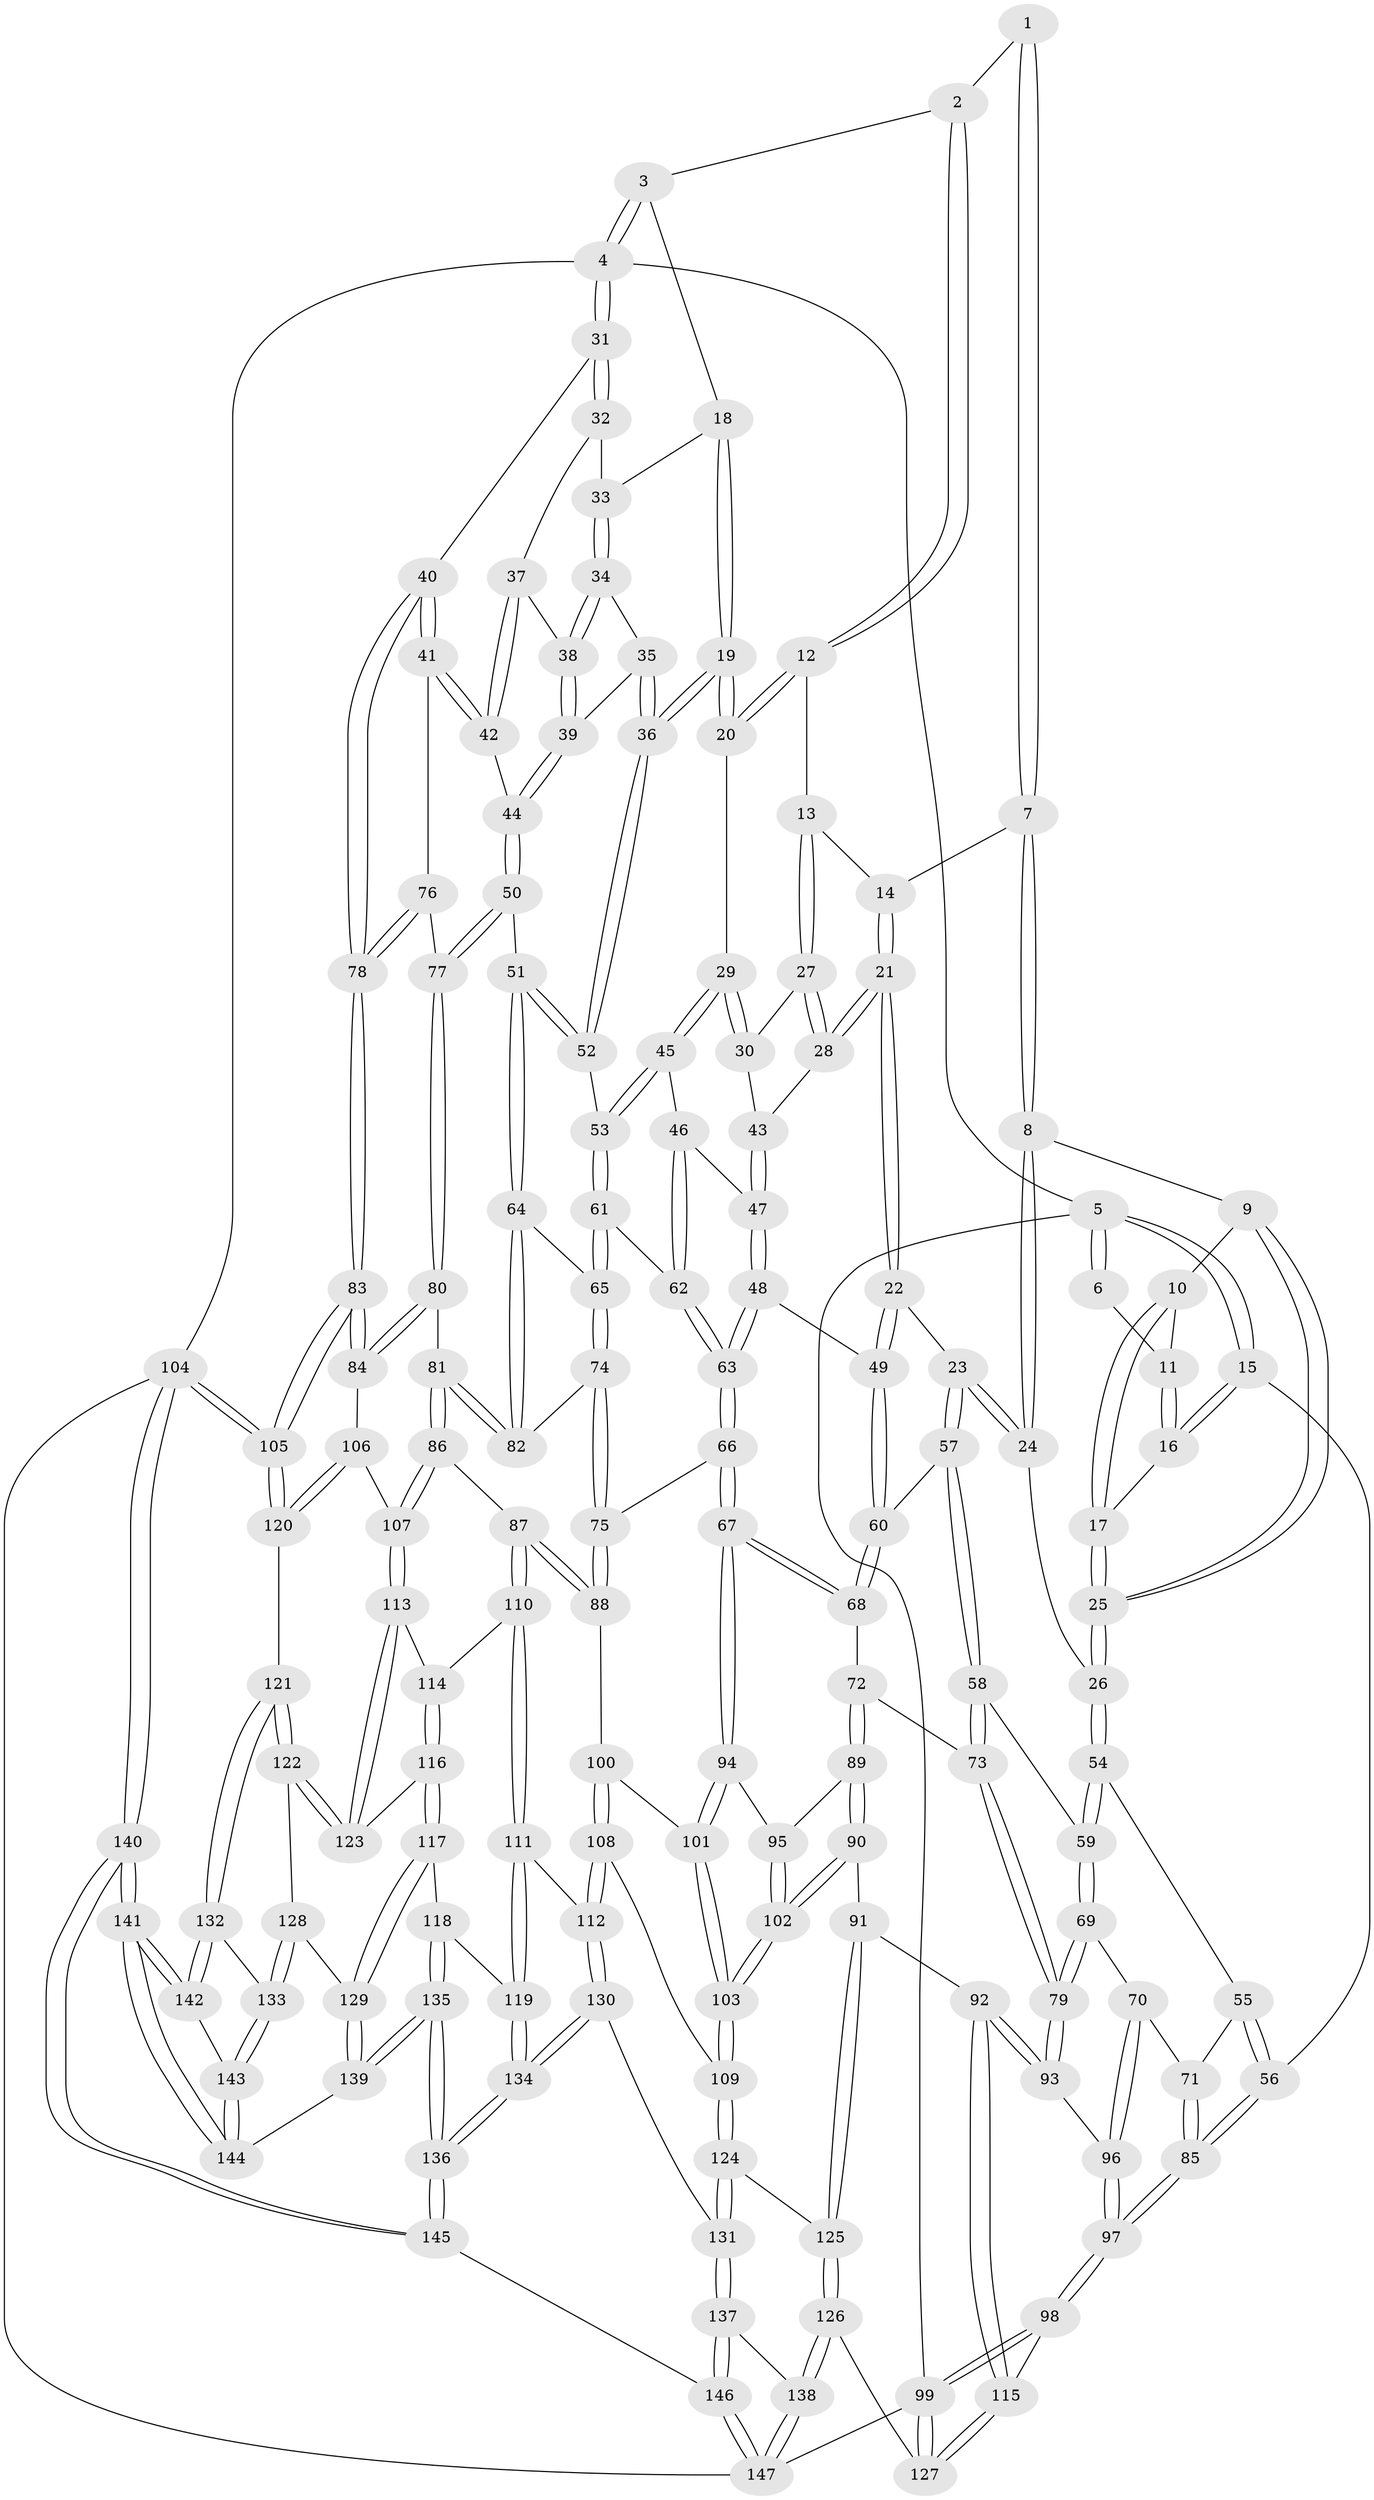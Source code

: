 // Generated by graph-tools (version 1.1) at 2025/27/03/09/25 03:27:07]
// undirected, 147 vertices, 364 edges
graph export_dot {
graph [start="1"]
  node [color=gray90,style=filled];
  1 [pos="+0.29909663754552457+0"];
  2 [pos="+0.5879712612583244+0"];
  3 [pos="+0.8122543826059649+0"];
  4 [pos="+1+0"];
  5 [pos="+0+0"];
  6 [pos="+0.1968542801105609+0"];
  7 [pos="+0.337015185974128+0.009174526045626435"];
  8 [pos="+0.25494608226994614+0.08176101091868836"];
  9 [pos="+0.19917648573167418+0.0809738854911559"];
  10 [pos="+0.16987521702395644+0"];
  11 [pos="+0.1619424212582756+0"];
  12 [pos="+0.5436742648027222+0.023121314256376372"];
  13 [pos="+0.4991511152149869+0.06562653879880782"];
  14 [pos="+0.34775832611612956+0.024310775881595827"];
  15 [pos="+0+0"];
  16 [pos="+0.08085011800898326+0.08907290882963018"];
  17 [pos="+0.11743176208889988+0.1387740361845665"];
  18 [pos="+0.8083486413999689+0"];
  19 [pos="+0.719032809399533+0.12133978413661835"];
  20 [pos="+0.6438596149779879+0.12520621108955776"];
  21 [pos="+0.37003236241892185+0.1420827519761203"];
  22 [pos="+0.3645952051217405+0.15754387466649475"];
  23 [pos="+0.27773105410013516+0.20228859284457823"];
  24 [pos="+0.2678428185575642+0.19424731488313535"];
  25 [pos="+0.12924383963224875+0.15711549805377786"];
  26 [pos="+0.12972040096965132+0.16499785470104988"];
  27 [pos="+0.49809472112801106+0.07185718811896098"];
  28 [pos="+0.3831689425626034+0.1399063304568446"];
  29 [pos="+0.6157077023951091+0.15002533090137626"];
  30 [pos="+0.5021911128828048+0.1318444527778824"];
  31 [pos="+1+0.0718712599206598"];
  32 [pos="+1+0.09346394452807938"];
  33 [pos="+0.8738141906725998+0.0422579894571582"];
  34 [pos="+0.8803656539475485+0.06889988004866142"];
  35 [pos="+0.8317672321351874+0.1604556860651997"];
  36 [pos="+0.744066862309598+0.18737838638538082"];
  37 [pos="+0.9499126952790445+0.14737228795146667"];
  38 [pos="+0.9020007190315549+0.1395895186426456"];
  39 [pos="+0.8957145983205045+0.15629571930292382"];
  40 [pos="+1+0.26561102883315457"];
  41 [pos="+1+0.2665412913543756"];
  42 [pos="+1+0.26320079369843913"];
  43 [pos="+0.4942935076981735+0.15010686332577367"];
  44 [pos="+0.8859917252502117+0.27995946427506435"];
  45 [pos="+0.5933709915686242+0.19406389622511708"];
  46 [pos="+0.5081565513100956+0.22475337546307578"];
  47 [pos="+0.497111803289233+0.22195367704462912"];
  48 [pos="+0.4458918837736957+0.2511466526109313"];
  49 [pos="+0.4386359028636773+0.2524216269244176"];
  50 [pos="+0.8519431338520304+0.3003046320417205"];
  51 [pos="+0.8122315258536236+0.29680803761740465"];
  52 [pos="+0.7503047216706683+0.21895941400311889"];
  53 [pos="+0.6306997395736567+0.2739252125986023"];
  54 [pos="+0.0904282189217821+0.2304848067864103"];
  55 [pos="+0.030349692936651546+0.25259716615964656"];
  56 [pos="+0+0.23564155326252495"];
  57 [pos="+0.27881173768347145+0.2904490054505114"];
  58 [pos="+0.26728394203675887+0.30317437485086435"];
  59 [pos="+0.19923943556597398+0.3308776853356492"];
  60 [pos="+0.3939379637502629+0.306696534156593"];
  61 [pos="+0.6116575307427548+0.30967702400083447"];
  62 [pos="+0.58236955464011+0.3160993802712081"];
  63 [pos="+0.5340443049256701+0.367288668845048"];
  64 [pos="+0.784099847880375+0.3294932849446726"];
  65 [pos="+0.6601949830320589+0.35725268458021925"];
  66 [pos="+0.5135073612848425+0.4194691112226883"];
  67 [pos="+0.47146843999830157+0.44132828535605273"];
  68 [pos="+0.4242090622863103+0.41919578656919215"];
  69 [pos="+0.157762974252895+0.44114955467469136"];
  70 [pos="+0.10329394693839648+0.4323710656416454"];
  71 [pos="+0.08428543500811206+0.418723692035558"];
  72 [pos="+0.3737607053920264+0.43478445468294297"];
  73 [pos="+0.32215693269340384+0.4277512628130297"];
  74 [pos="+0.649364868890566+0.4390414523972816"];
  75 [pos="+0.6337997019228881+0.4620575395411451"];
  76 [pos="+0.9641354451049478+0.3861927113333878"];
  77 [pos="+0.9000314544137669+0.41031100472370735"];
  78 [pos="+1+0.5377194936170032"];
  79 [pos="+0.1984042942314762+0.5019852601201474"];
  80 [pos="+0.9149236548534138+0.5263758285004173"];
  81 [pos="+0.8019186529777155+0.5379884964583739"];
  82 [pos="+0.7636335239590718+0.41657970699491503"];
  83 [pos="+1+0.6151263394800474"];
  84 [pos="+0.9267626785823669+0.5326951939683818"];
  85 [pos="+0+0.406809131339512"];
  86 [pos="+0.7409207547739886+0.5804245268822487"];
  87 [pos="+0.7095114061114366+0.5884475356447294"];
  88 [pos="+0.6647331925364586+0.5604128556422504"];
  89 [pos="+0.35458073817818253+0.49787419091618546"];
  90 [pos="+0.27498193894058065+0.6377974407432715"];
  91 [pos="+0.26742208341328194+0.6362509170924219"];
  92 [pos="+0.2190720813577466+0.6240893028495379"];
  93 [pos="+0.2118636220336982+0.6133158577127747"];
  94 [pos="+0.4728786164883271+0.4844934534616792"];
  95 [pos="+0.40658699370860674+0.5391147625671212"];
  96 [pos="+0+0.5830441446438697"];
  97 [pos="+0+0.6220030756789621"];
  98 [pos="+0+0.6558672542647691"];
  99 [pos="+0+0.7810860353265862"];
  100 [pos="+0.5404448250558472+0.5883344620509433"];
  101 [pos="+0.507172360914514+0.5621695974533205"];
  102 [pos="+0.31519390211139237+0.6551725687391416"];
  103 [pos="+0.3304522842657481+0.6666281195480686"];
  104 [pos="+1+1"];
  105 [pos="+1+0.7335012923672302"];
  106 [pos="+0.8523247244933563+0.7128905516223174"];
  107 [pos="+0.8453849408958705+0.7123654763961705"];
  108 [pos="+0.516443666864608+0.7203804922068844"];
  109 [pos="+0.3711358961705509+0.7188655081737534"];
  110 [pos="+0.6858558529815852+0.6819985930992151"];
  111 [pos="+0.5939079491676328+0.751486103791249"];
  112 [pos="+0.5466758239399261+0.7455356659325547"];
  113 [pos="+0.8217944962823535+0.729533161644778"];
  114 [pos="+0.708535890674089+0.7082424448689427"];
  115 [pos="+0.14744617797167656+0.7373967917267783"];
  116 [pos="+0.7286788768448494+0.7559428148864074"];
  117 [pos="+0.7276153865587276+0.8281113982382741"];
  118 [pos="+0.6284768072680857+0.7998377815754131"];
  119 [pos="+0.6191086823050738+0.7936853857248453"];
  120 [pos="+0.9651602968364595+0.7797056146197211"];
  121 [pos="+0.9250289218068352+0.8124578312175742"];
  122 [pos="+0.8020329317228752+0.8017150894134375"];
  123 [pos="+0.80276608730894+0.7636815222101584"];
  124 [pos="+0.36524640300880995+0.774940295049756"];
  125 [pos="+0.25257164707438146+0.8067099909835899"];
  126 [pos="+0.1420354307988008+0.8876839601590202"];
  127 [pos="+0.13185846395715656+0.870600730323027"];
  128 [pos="+0.7969622891810202+0.808146391152536"];
  129 [pos="+0.7355853460107182+0.8388901118243873"];
  130 [pos="+0.49218529655980253+0.9022633854218186"];
  131 [pos="+0.3684526521106574+0.8657641669961751"];
  132 [pos="+0.9150751667328205+0.8266458374130071"];
  133 [pos="+0.8420136549310921+0.8752451646688887"];
  134 [pos="+0.5621588958391199+0.9934252000345669"];
  135 [pos="+0.6840723836232978+0.9516503498029544"];
  136 [pos="+0.5944234967890647+1"];
  137 [pos="+0.3343512007086962+0.9005910120330604"];
  138 [pos="+0.18849067298440544+0.9942302071770162"];
  139 [pos="+0.7363893087834524+0.907786867929859"];
  140 [pos="+1+1"];
  141 [pos="+0.970952650472925+1"];
  142 [pos="+0.9096603109599+0.9108072358088316"];
  143 [pos="+0.8199820389512275+0.9084863337352463"];
  144 [pos="+0.8091857021201224+0.9204231994410182"];
  145 [pos="+0.5876287323152821+1"];
  146 [pos="+0.5737744359405132+1"];
  147 [pos="+0.13353661296877692+1"];
  1 -- 2;
  1 -- 7;
  1 -- 7;
  2 -- 3;
  2 -- 12;
  2 -- 12;
  3 -- 4;
  3 -- 4;
  3 -- 18;
  4 -- 5;
  4 -- 31;
  4 -- 31;
  4 -- 104;
  5 -- 6;
  5 -- 6;
  5 -- 15;
  5 -- 15;
  5 -- 99;
  6 -- 11;
  7 -- 8;
  7 -- 8;
  7 -- 14;
  8 -- 9;
  8 -- 24;
  8 -- 24;
  9 -- 10;
  9 -- 25;
  9 -- 25;
  10 -- 11;
  10 -- 17;
  10 -- 17;
  11 -- 16;
  11 -- 16;
  12 -- 13;
  12 -- 20;
  12 -- 20;
  13 -- 14;
  13 -- 27;
  13 -- 27;
  14 -- 21;
  14 -- 21;
  15 -- 16;
  15 -- 16;
  15 -- 56;
  16 -- 17;
  17 -- 25;
  17 -- 25;
  18 -- 19;
  18 -- 19;
  18 -- 33;
  19 -- 20;
  19 -- 20;
  19 -- 36;
  19 -- 36;
  20 -- 29;
  21 -- 22;
  21 -- 22;
  21 -- 28;
  21 -- 28;
  22 -- 23;
  22 -- 49;
  22 -- 49;
  23 -- 24;
  23 -- 24;
  23 -- 57;
  23 -- 57;
  24 -- 26;
  25 -- 26;
  25 -- 26;
  26 -- 54;
  26 -- 54;
  27 -- 28;
  27 -- 28;
  27 -- 30;
  28 -- 43;
  29 -- 30;
  29 -- 30;
  29 -- 45;
  29 -- 45;
  30 -- 43;
  31 -- 32;
  31 -- 32;
  31 -- 40;
  32 -- 33;
  32 -- 37;
  33 -- 34;
  33 -- 34;
  34 -- 35;
  34 -- 38;
  34 -- 38;
  35 -- 36;
  35 -- 36;
  35 -- 39;
  36 -- 52;
  36 -- 52;
  37 -- 38;
  37 -- 42;
  37 -- 42;
  38 -- 39;
  38 -- 39;
  39 -- 44;
  39 -- 44;
  40 -- 41;
  40 -- 41;
  40 -- 78;
  40 -- 78;
  41 -- 42;
  41 -- 42;
  41 -- 76;
  42 -- 44;
  43 -- 47;
  43 -- 47;
  44 -- 50;
  44 -- 50;
  45 -- 46;
  45 -- 53;
  45 -- 53;
  46 -- 47;
  46 -- 62;
  46 -- 62;
  47 -- 48;
  47 -- 48;
  48 -- 49;
  48 -- 63;
  48 -- 63;
  49 -- 60;
  49 -- 60;
  50 -- 51;
  50 -- 77;
  50 -- 77;
  51 -- 52;
  51 -- 52;
  51 -- 64;
  51 -- 64;
  52 -- 53;
  53 -- 61;
  53 -- 61;
  54 -- 55;
  54 -- 59;
  54 -- 59;
  55 -- 56;
  55 -- 56;
  55 -- 71;
  56 -- 85;
  56 -- 85;
  57 -- 58;
  57 -- 58;
  57 -- 60;
  58 -- 59;
  58 -- 73;
  58 -- 73;
  59 -- 69;
  59 -- 69;
  60 -- 68;
  60 -- 68;
  61 -- 62;
  61 -- 65;
  61 -- 65;
  62 -- 63;
  62 -- 63;
  63 -- 66;
  63 -- 66;
  64 -- 65;
  64 -- 82;
  64 -- 82;
  65 -- 74;
  65 -- 74;
  66 -- 67;
  66 -- 67;
  66 -- 75;
  67 -- 68;
  67 -- 68;
  67 -- 94;
  67 -- 94;
  68 -- 72;
  69 -- 70;
  69 -- 79;
  69 -- 79;
  70 -- 71;
  70 -- 96;
  70 -- 96;
  71 -- 85;
  71 -- 85;
  72 -- 73;
  72 -- 89;
  72 -- 89;
  73 -- 79;
  73 -- 79;
  74 -- 75;
  74 -- 75;
  74 -- 82;
  75 -- 88;
  75 -- 88;
  76 -- 77;
  76 -- 78;
  76 -- 78;
  77 -- 80;
  77 -- 80;
  78 -- 83;
  78 -- 83;
  79 -- 93;
  79 -- 93;
  80 -- 81;
  80 -- 84;
  80 -- 84;
  81 -- 82;
  81 -- 82;
  81 -- 86;
  81 -- 86;
  83 -- 84;
  83 -- 84;
  83 -- 105;
  83 -- 105;
  84 -- 106;
  85 -- 97;
  85 -- 97;
  86 -- 87;
  86 -- 107;
  86 -- 107;
  87 -- 88;
  87 -- 88;
  87 -- 110;
  87 -- 110;
  88 -- 100;
  89 -- 90;
  89 -- 90;
  89 -- 95;
  90 -- 91;
  90 -- 102;
  90 -- 102;
  91 -- 92;
  91 -- 125;
  91 -- 125;
  92 -- 93;
  92 -- 93;
  92 -- 115;
  92 -- 115;
  93 -- 96;
  94 -- 95;
  94 -- 101;
  94 -- 101;
  95 -- 102;
  95 -- 102;
  96 -- 97;
  96 -- 97;
  97 -- 98;
  97 -- 98;
  98 -- 99;
  98 -- 99;
  98 -- 115;
  99 -- 127;
  99 -- 127;
  99 -- 147;
  100 -- 101;
  100 -- 108;
  100 -- 108;
  101 -- 103;
  101 -- 103;
  102 -- 103;
  102 -- 103;
  103 -- 109;
  103 -- 109;
  104 -- 105;
  104 -- 105;
  104 -- 140;
  104 -- 140;
  104 -- 147;
  105 -- 120;
  105 -- 120;
  106 -- 107;
  106 -- 120;
  106 -- 120;
  107 -- 113;
  107 -- 113;
  108 -- 109;
  108 -- 112;
  108 -- 112;
  109 -- 124;
  109 -- 124;
  110 -- 111;
  110 -- 111;
  110 -- 114;
  111 -- 112;
  111 -- 119;
  111 -- 119;
  112 -- 130;
  112 -- 130;
  113 -- 114;
  113 -- 123;
  113 -- 123;
  114 -- 116;
  114 -- 116;
  115 -- 127;
  115 -- 127;
  116 -- 117;
  116 -- 117;
  116 -- 123;
  117 -- 118;
  117 -- 129;
  117 -- 129;
  118 -- 119;
  118 -- 135;
  118 -- 135;
  119 -- 134;
  119 -- 134;
  120 -- 121;
  121 -- 122;
  121 -- 122;
  121 -- 132;
  121 -- 132;
  122 -- 123;
  122 -- 123;
  122 -- 128;
  124 -- 125;
  124 -- 131;
  124 -- 131;
  125 -- 126;
  125 -- 126;
  126 -- 127;
  126 -- 138;
  126 -- 138;
  128 -- 129;
  128 -- 133;
  128 -- 133;
  129 -- 139;
  129 -- 139;
  130 -- 131;
  130 -- 134;
  130 -- 134;
  131 -- 137;
  131 -- 137;
  132 -- 133;
  132 -- 142;
  132 -- 142;
  133 -- 143;
  133 -- 143;
  134 -- 136;
  134 -- 136;
  135 -- 136;
  135 -- 136;
  135 -- 139;
  135 -- 139;
  136 -- 145;
  136 -- 145;
  137 -- 138;
  137 -- 146;
  137 -- 146;
  138 -- 147;
  138 -- 147;
  139 -- 144;
  140 -- 141;
  140 -- 141;
  140 -- 145;
  140 -- 145;
  141 -- 142;
  141 -- 142;
  141 -- 144;
  141 -- 144;
  142 -- 143;
  143 -- 144;
  143 -- 144;
  145 -- 146;
  146 -- 147;
  146 -- 147;
}
